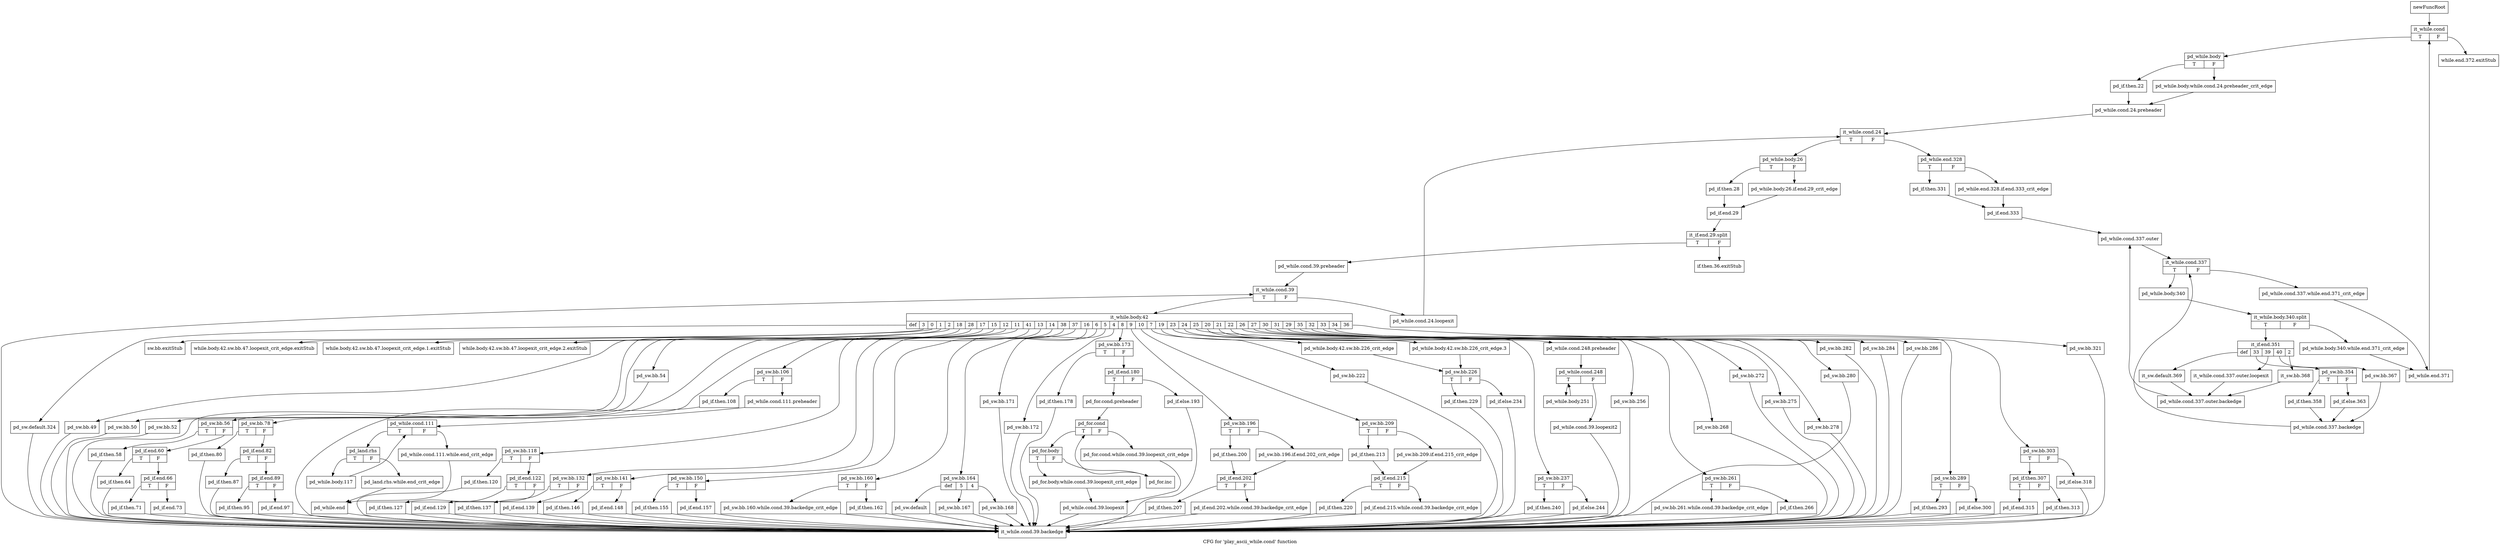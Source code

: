 digraph "CFG for 'play_ascii_while.cond' function" {
	label="CFG for 'play_ascii_while.cond' function";

	Node0x47b8210 [shape=record,label="{newFuncRoot}"];
	Node0x47b8210 -> Node0x47b8440;
	Node0x47b8260 [shape=record,label="{while.end.372.exitStub}"];
	Node0x47b82b0 [shape=record,label="{if.then.36.exitStub}"];
	Node0x47b8300 [shape=record,label="{sw.bb.exitStub}"];
	Node0x47b8350 [shape=record,label="{while.body.42.sw.bb.47.loopexit_crit_edge.exitStub}"];
	Node0x47b83a0 [shape=record,label="{while.body.42.sw.bb.47.loopexit_crit_edge.1.exitStub}"];
	Node0x47b83f0 [shape=record,label="{while.body.42.sw.bb.47.loopexit_crit_edge.2.exitStub}"];
	Node0x47b8440 [shape=record,label="{it_while.cond|{<s0>T|<s1>F}}"];
	Node0x47b8440:s0 -> Node0x47b8490;
	Node0x47b8440:s1 -> Node0x47b8260;
	Node0x47b8490 [shape=record,label="{pd_while.body|{<s0>T|<s1>F}}"];
	Node0x47b8490:s0 -> Node0x47c7e00;
	Node0x47b8490:s1 -> Node0x47c7db0;
	Node0x47c7db0 [shape=record,label="{pd_while.body.while.cond.24.preheader_crit_edge}"];
	Node0x47c7db0 -> Node0x47c7e50;
	Node0x47c7e00 [shape=record,label="{pd_if.then.22}"];
	Node0x47c7e00 -> Node0x47c7e50;
	Node0x47c7e50 [shape=record,label="{pd_while.cond.24.preheader}"];
	Node0x47c7e50 -> Node0x47c7ea0;
	Node0x47c7ea0 [shape=record,label="{it_while.cond.24|{<s0>T|<s1>F}}"];
	Node0x47c7ea0:s0 -> Node0x47e01b0;
	Node0x47c7ea0:s1 -> Node0x47c7ef0;
	Node0x47c7ef0 [shape=record,label="{pd_while.end.328|{<s0>T|<s1>F}}"];
	Node0x47c7ef0:s0 -> Node0x47c7f90;
	Node0x47c7ef0:s1 -> Node0x47c7f40;
	Node0x47c7f40 [shape=record,label="{pd_while.end.328.if.end.333_crit_edge}"];
	Node0x47c7f40 -> Node0x47c7fe0;
	Node0x47c7f90 [shape=record,label="{pd_if.then.331}"];
	Node0x47c7f90 -> Node0x47c7fe0;
	Node0x47c7fe0 [shape=record,label="{pd_if.end.333}"];
	Node0x47c7fe0 -> Node0x47c8030;
	Node0x47c8030 [shape=record,label="{pd_while.cond.337.outer}"];
	Node0x47c8030 -> Node0x47c8080;
	Node0x47c8080 [shape=record,label="{it_while.cond.337|{<s0>T|<s1>F}}"];
	Node0x47c8080:s0 -> Node0x47dfda0;
	Node0x47c8080:s1 -> Node0x47dfd50;
	Node0x47dfd50 [shape=record,label="{pd_while.cond.337.while.end.371_crit_edge}"];
	Node0x47dfd50 -> Node0x47dfe40;
	Node0x47dfda0 [shape=record,label="{pd_while.body.340}"];
	Node0x47dfda0 -> Node0x5753120;
	Node0x5753120 [shape=record,label="{it_while.body.340.split|{<s0>T|<s1>F}}"];
	Node0x5753120:s0 -> Node0x47dfe90;
	Node0x5753120:s1 -> Node0x47dfdf0;
	Node0x47dfdf0 [shape=record,label="{pd_while.body.340.while.end.371_crit_edge}"];
	Node0x47dfdf0 -> Node0x47dfe40;
	Node0x47dfe40 [shape=record,label="{pd_while.end.371}"];
	Node0x47dfe40 -> Node0x47b8440;
	Node0x47dfe90 [shape=record,label="{it_if.end.351|{<s0>def|<s1>33|<s2>39|<s3>40|<s4>2}}"];
	Node0x47dfe90:s0 -> Node0x47e0110;
	Node0x47dfe90:s1 -> Node0x47dffd0;
	Node0x47dfe90:s2 -> Node0x47dff80;
	Node0x47dfe90:s3 -> Node0x47dff30;
	Node0x47dfe90:s4 -> Node0x47dfee0;
	Node0x47dfee0 [shape=record,label="{it_sw.bb.368}"];
	Node0x47dfee0 -> Node0x47e0160;
	Node0x47dff30 [shape=record,label="{pd_sw.bb.367}"];
	Node0x47dff30 -> Node0x47e00c0;
	Node0x47dff80 [shape=record,label="{it_while.cond.337.outer.loopexit}"];
	Node0x47dff80 -> Node0x47e0160;
	Node0x47dffd0 [shape=record,label="{pd_sw.bb.354|{<s0>T|<s1>F}}"];
	Node0x47dffd0:s0 -> Node0x47e0070;
	Node0x47dffd0:s1 -> Node0x47e0020;
	Node0x47e0020 [shape=record,label="{pd_if.else.363}"];
	Node0x47e0020 -> Node0x47e00c0;
	Node0x47e0070 [shape=record,label="{pd_if.then.358}"];
	Node0x47e0070 -> Node0x47e00c0;
	Node0x47e00c0 [shape=record,label="{pd_while.cond.337.backedge}"];
	Node0x47e00c0 -> Node0x47c8080;
	Node0x47e0110 [shape=record,label="{it_sw.default.369}"];
	Node0x47e0110 -> Node0x47e0160;
	Node0x47e0160 [shape=record,label="{pd_while.cond.337.outer.backedge}"];
	Node0x47e0160 -> Node0x47c8030;
	Node0x47e01b0 [shape=record,label="{pd_while.body.26|{<s0>T|<s1>F}}"];
	Node0x47e01b0:s0 -> Node0x47e0250;
	Node0x47e01b0:s1 -> Node0x47e0200;
	Node0x47e0200 [shape=record,label="{pd_while.body.26.if.end.29_crit_edge}"];
	Node0x47e0200 -> Node0x47e02a0;
	Node0x47e0250 [shape=record,label="{pd_if.then.28}"];
	Node0x47e0250 -> Node0x47e02a0;
	Node0x47e02a0 [shape=record,label="{pd_if.end.29}"];
	Node0x47e02a0 -> Node0x577ae60;
	Node0x577ae60 [shape=record,label="{it_if.end.29.split|{<s0>T|<s1>F}}"];
	Node0x577ae60:s0 -> Node0x47e02f0;
	Node0x577ae60:s1 -> Node0x47b82b0;
	Node0x47e02f0 [shape=record,label="{pd_while.cond.39.preheader}"];
	Node0x47e02f0 -> Node0x47e0340;
	Node0x47e0340 [shape=record,label="{it_while.cond.39|{<s0>T|<s1>F}}"];
	Node0x47e0340:s0 -> Node0x47e03e0;
	Node0x47e0340:s1 -> Node0x47e0390;
	Node0x47e0390 [shape=record,label="{pd_while.cond.24.loopexit}"];
	Node0x47e0390 -> Node0x47c7ea0;
	Node0x47e03e0 [shape=record,label="{it_while.body.42|{<s0>def|<s1>3|<s2>0|<s3>1|<s4>2|<s5>18|<s6>28|<s7>17|<s8>15|<s9>12|<s10>11|<s11>41|<s12>13|<s13>14|<s14>38|<s15>37|<s16>16|<s17>6|<s18>5|<s19>4|<s20>8|<s21>9|<s22>10|<s23>7|<s24>19|<s25>23|<s26>24|<s27>25|<s28>20|<s29>21|<s30>22|<s31>26|<s32>27|<s33>30|<s34>31|<s35>29|<s36>35|<s37>32|<s38>33|<s39>34|<s40>36}}"];
	Node0x47e03e0:s0 -> Node0x47e25a0;
	Node0x47e03e0:s1 -> Node0x47b8300;
	Node0x47e03e0:s2 -> Node0x47b8350;
	Node0x47e03e0:s3 -> Node0x47b83a0;
	Node0x47e03e0:s4 -> Node0x47b83f0;
	Node0x47e03e0:s5 -> Node0x47e2550;
	Node0x47e03e0:s6 -> Node0x47e2500;
	Node0x47e03e0:s7 -> Node0x47e24b0;
	Node0x47e03e0:s8 -> Node0x47e2460;
	Node0x47e03e0:s9 -> Node0x47e2230;
	Node0x47e03e0:s10 -> Node0x47e2000;
	Node0x47e03e0:s11 -> Node0x47e1d30;
	Node0x47e03e0:s12 -> Node0x47e1ba0;
	Node0x47e03e0:s13 -> Node0x47e1ab0;
	Node0x47e03e0:s14 -> Node0x47e19c0;
	Node0x47e03e0:s15 -> Node0x47e18d0;
	Node0x47e03e0:s16 -> Node0x47e17e0;
	Node0x47e03e0:s17 -> Node0x47e16a0;
	Node0x47e03e0:s18 -> Node0x47e1650;
	Node0x47e03e0:s19 -> Node0x47e1600;
	Node0x47e03e0:s20 -> Node0x47e1290;
	Node0x47e03e0:s21 -> Node0x47e10b0;
	Node0x47e03e0:s22 -> Node0x47e0ed0;
	Node0x47e03e0:s23 -> Node0x47e0e80;
	Node0x47e03e0:s24 -> Node0x47e0d40;
	Node0x47e03e0:s25 -> Node0x47e0cf0;
	Node0x47e03e0:s26 -> Node0x47e0c00;
	Node0x47e03e0:s27 -> Node0x47e0ac0;
	Node0x47e03e0:s28 -> Node0x47e0a70;
	Node0x47e03e0:s29 -> Node0x47e0980;
	Node0x47e03e0:s30 -> Node0x47e0930;
	Node0x47e03e0:s31 -> Node0x47e08e0;
	Node0x47e03e0:s32 -> Node0x47e0890;
	Node0x47e03e0:s33 -> Node0x47e0840;
	Node0x47e03e0:s34 -> Node0x47e07f0;
	Node0x47e03e0:s35 -> Node0x47e07a0;
	Node0x47e03e0:s36 -> Node0x47e0750;
	Node0x47e03e0:s37 -> Node0x47e0700;
	Node0x47e03e0:s38 -> Node0x47e0610;
	Node0x47e03e0:s39 -> Node0x47e0480;
	Node0x47e03e0:s40 -> Node0x47e0430;
	Node0x47e0430 [shape=record,label="{pd_sw.bb.321}"];
	Node0x47e0430 -> Node0x47e25f0;
	Node0x47e0480 [shape=record,label="{pd_sw.bb.303|{<s0>T|<s1>F}}"];
	Node0x47e0480:s0 -> Node0x47e0520;
	Node0x47e0480:s1 -> Node0x47e04d0;
	Node0x47e04d0 [shape=record,label="{pd_if.else.318}"];
	Node0x47e04d0 -> Node0x47e25f0;
	Node0x47e0520 [shape=record,label="{pd_if.then.307|{<s0>T|<s1>F}}"];
	Node0x47e0520:s0 -> Node0x47e05c0;
	Node0x47e0520:s1 -> Node0x47e0570;
	Node0x47e0570 [shape=record,label="{pd_if.then.313}"];
	Node0x47e0570 -> Node0x47e25f0;
	Node0x47e05c0 [shape=record,label="{pd_if.end.315}"];
	Node0x47e05c0 -> Node0x47e25f0;
	Node0x47e0610 [shape=record,label="{pd_sw.bb.289|{<s0>T|<s1>F}}"];
	Node0x47e0610:s0 -> Node0x47e06b0;
	Node0x47e0610:s1 -> Node0x47e0660;
	Node0x47e0660 [shape=record,label="{pd_if.else.300}"];
	Node0x47e0660 -> Node0x47e25f0;
	Node0x47e06b0 [shape=record,label="{pd_if.then.293}"];
	Node0x47e06b0 -> Node0x47e25f0;
	Node0x47e0700 [shape=record,label="{pd_sw.bb.286}"];
	Node0x47e0700 -> Node0x47e25f0;
	Node0x47e0750 [shape=record,label="{pd_sw.bb.284}"];
	Node0x47e0750 -> Node0x47e25f0;
	Node0x47e07a0 [shape=record,label="{pd_sw.bb.282}"];
	Node0x47e07a0 -> Node0x47e25f0;
	Node0x47e07f0 [shape=record,label="{pd_sw.bb.280}"];
	Node0x47e07f0 -> Node0x47e25f0;
	Node0x47e0840 [shape=record,label="{pd_sw.bb.278}"];
	Node0x47e0840 -> Node0x47e25f0;
	Node0x47e0890 [shape=record,label="{pd_sw.bb.275}"];
	Node0x47e0890 -> Node0x47e25f0;
	Node0x47e08e0 [shape=record,label="{pd_sw.bb.272}"];
	Node0x47e08e0 -> Node0x47e25f0;
	Node0x47e0930 [shape=record,label="{pd_sw.bb.268}"];
	Node0x47e0930 -> Node0x47e25f0;
	Node0x47e0980 [shape=record,label="{pd_sw.bb.261|{<s0>T|<s1>F}}"];
	Node0x47e0980:s0 -> Node0x47e0a20;
	Node0x47e0980:s1 -> Node0x47e09d0;
	Node0x47e09d0 [shape=record,label="{pd_if.then.266}"];
	Node0x47e09d0 -> Node0x47e25f0;
	Node0x47e0a20 [shape=record,label="{pd_sw.bb.261.while.cond.39.backedge_crit_edge}"];
	Node0x47e0a20 -> Node0x47e25f0;
	Node0x47e0a70 [shape=record,label="{pd_sw.bb.256}"];
	Node0x47e0a70 -> Node0x47e25f0;
	Node0x47e0ac0 [shape=record,label="{pd_while.cond.248.preheader}"];
	Node0x47e0ac0 -> Node0x47e0b10;
	Node0x47e0b10 [shape=record,label="{pd_while.cond.248|{<s0>T|<s1>F}}"];
	Node0x47e0b10:s0 -> Node0x47e0bb0;
	Node0x47e0b10:s1 -> Node0x47e0b60;
	Node0x47e0b60 [shape=record,label="{pd_while.cond.39.loopexit2}"];
	Node0x47e0b60 -> Node0x47e25f0;
	Node0x47e0bb0 [shape=record,label="{pd_while.body.251}"];
	Node0x47e0bb0 -> Node0x47e0b10;
	Node0x47e0c00 [shape=record,label="{pd_sw.bb.237|{<s0>T|<s1>F}}"];
	Node0x47e0c00:s0 -> Node0x47e0ca0;
	Node0x47e0c00:s1 -> Node0x47e0c50;
	Node0x47e0c50 [shape=record,label="{pd_if.else.244}"];
	Node0x47e0c50 -> Node0x47e25f0;
	Node0x47e0ca0 [shape=record,label="{pd_if.then.240}"];
	Node0x47e0ca0 -> Node0x47e25f0;
	Node0x47e0cf0 [shape=record,label="{pd_while.body.42.sw.bb.226_crit_edge.3}"];
	Node0x47e0cf0 -> Node0x47e0d90;
	Node0x47e0d40 [shape=record,label="{pd_while.body.42.sw.bb.226_crit_edge}"];
	Node0x47e0d40 -> Node0x47e0d90;
	Node0x47e0d90 [shape=record,label="{pd_sw.bb.226|{<s0>T|<s1>F}}"];
	Node0x47e0d90:s0 -> Node0x47e0e30;
	Node0x47e0d90:s1 -> Node0x47e0de0;
	Node0x47e0de0 [shape=record,label="{pd_if.else.234}"];
	Node0x47e0de0 -> Node0x47e25f0;
	Node0x47e0e30 [shape=record,label="{pd_if.then.229}"];
	Node0x47e0e30 -> Node0x47e25f0;
	Node0x47e0e80 [shape=record,label="{pd_sw.bb.222}"];
	Node0x47e0e80 -> Node0x47e25f0;
	Node0x47e0ed0 [shape=record,label="{pd_sw.bb.209|{<s0>T|<s1>F}}"];
	Node0x47e0ed0:s0 -> Node0x47e0f70;
	Node0x47e0ed0:s1 -> Node0x47e0f20;
	Node0x47e0f20 [shape=record,label="{pd_sw.bb.209.if.end.215_crit_edge}"];
	Node0x47e0f20 -> Node0x47e0fc0;
	Node0x47e0f70 [shape=record,label="{pd_if.then.213}"];
	Node0x47e0f70 -> Node0x47e0fc0;
	Node0x47e0fc0 [shape=record,label="{pd_if.end.215|{<s0>T|<s1>F}}"];
	Node0x47e0fc0:s0 -> Node0x47e1060;
	Node0x47e0fc0:s1 -> Node0x47e1010;
	Node0x47e1010 [shape=record,label="{pd_if.end.215.while.cond.39.backedge_crit_edge}"];
	Node0x47e1010 -> Node0x47e25f0;
	Node0x47e1060 [shape=record,label="{pd_if.then.220}"];
	Node0x47e1060 -> Node0x47e25f0;
	Node0x47e10b0 [shape=record,label="{pd_sw.bb.196|{<s0>T|<s1>F}}"];
	Node0x47e10b0:s0 -> Node0x47e1150;
	Node0x47e10b0:s1 -> Node0x47e1100;
	Node0x47e1100 [shape=record,label="{pd_sw.bb.196.if.end.202_crit_edge}"];
	Node0x47e1100 -> Node0x47e11a0;
	Node0x47e1150 [shape=record,label="{pd_if.then.200}"];
	Node0x47e1150 -> Node0x47e11a0;
	Node0x47e11a0 [shape=record,label="{pd_if.end.202|{<s0>T|<s1>F}}"];
	Node0x47e11a0:s0 -> Node0x47e1240;
	Node0x47e11a0:s1 -> Node0x47e11f0;
	Node0x47e11f0 [shape=record,label="{pd_if.end.202.while.cond.39.backedge_crit_edge}"];
	Node0x47e11f0 -> Node0x47e25f0;
	Node0x47e1240 [shape=record,label="{pd_if.then.207}"];
	Node0x47e1240 -> Node0x47e25f0;
	Node0x47e1290 [shape=record,label="{pd_sw.bb.173|{<s0>T|<s1>F}}"];
	Node0x47e1290:s0 -> Node0x47e15b0;
	Node0x47e1290:s1 -> Node0x47e12e0;
	Node0x47e12e0 [shape=record,label="{pd_if.end.180|{<s0>T|<s1>F}}"];
	Node0x47e12e0:s0 -> Node0x47e1380;
	Node0x47e12e0:s1 -> Node0x47e1330;
	Node0x47e1330 [shape=record,label="{pd_if.else.193}"];
	Node0x47e1330 -> Node0x47e25f0;
	Node0x47e1380 [shape=record,label="{pd_for.cond.preheader}"];
	Node0x47e1380 -> Node0x47e13d0;
	Node0x47e13d0 [shape=record,label="{pd_for.cond|{<s0>T|<s1>F}}"];
	Node0x47e13d0:s0 -> Node0x47e1470;
	Node0x47e13d0:s1 -> Node0x47e1420;
	Node0x47e1420 [shape=record,label="{pd_for.cond.while.cond.39.loopexit_crit_edge}"];
	Node0x47e1420 -> Node0x47e1560;
	Node0x47e1470 [shape=record,label="{pd_for.body|{<s0>T|<s1>F}}"];
	Node0x47e1470:s0 -> Node0x47e1510;
	Node0x47e1470:s1 -> Node0x47e14c0;
	Node0x47e14c0 [shape=record,label="{pd_for.inc}"];
	Node0x47e14c0 -> Node0x47e13d0;
	Node0x47e1510 [shape=record,label="{pd_for.body.while.cond.39.loopexit_crit_edge}"];
	Node0x47e1510 -> Node0x47e1560;
	Node0x47e1560 [shape=record,label="{pd_while.cond.39.loopexit}"];
	Node0x47e1560 -> Node0x47e25f0;
	Node0x47e15b0 [shape=record,label="{pd_if.then.178}"];
	Node0x47e15b0 -> Node0x47e25f0;
	Node0x47e1600 [shape=record,label="{pd_sw.bb.172}"];
	Node0x47e1600 -> Node0x47e25f0;
	Node0x47e1650 [shape=record,label="{pd_sw.bb.171}"];
	Node0x47e1650 -> Node0x47e25f0;
	Node0x47e16a0 [shape=record,label="{pd_sw.bb.164|{<s0>def|<s1>5|<s2>4}}"];
	Node0x47e16a0:s0 -> Node0x47e1790;
	Node0x47e16a0:s1 -> Node0x47e1740;
	Node0x47e16a0:s2 -> Node0x47e16f0;
	Node0x47e16f0 [shape=record,label="{pd_sw.bb.168}"];
	Node0x47e16f0 -> Node0x47e25f0;
	Node0x47e1740 [shape=record,label="{pd_sw.bb.167}"];
	Node0x47e1740 -> Node0x47e25f0;
	Node0x47e1790 [shape=record,label="{pd_sw.default}"];
	Node0x47e1790 -> Node0x47e25f0;
	Node0x47e17e0 [shape=record,label="{pd_sw.bb.160|{<s0>T|<s1>F}}"];
	Node0x47e17e0:s0 -> Node0x47e1880;
	Node0x47e17e0:s1 -> Node0x47e1830;
	Node0x47e1830 [shape=record,label="{pd_if.then.162}"];
	Node0x47e1830 -> Node0x47e25f0;
	Node0x47e1880 [shape=record,label="{pd_sw.bb.160.while.cond.39.backedge_crit_edge}"];
	Node0x47e1880 -> Node0x47e25f0;
	Node0x47e18d0 [shape=record,label="{pd_sw.bb.150|{<s0>T|<s1>F}}"];
	Node0x47e18d0:s0 -> Node0x47e1970;
	Node0x47e18d0:s1 -> Node0x47e1920;
	Node0x47e1920 [shape=record,label="{pd_if.end.157}"];
	Node0x47e1920 -> Node0x47e25f0;
	Node0x47e1970 [shape=record,label="{pd_if.then.155}"];
	Node0x47e1970 -> Node0x47e25f0;
	Node0x47e19c0 [shape=record,label="{pd_sw.bb.141|{<s0>T|<s1>F}}"];
	Node0x47e19c0:s0 -> Node0x47e1a60;
	Node0x47e19c0:s1 -> Node0x47e1a10;
	Node0x47e1a10 [shape=record,label="{pd_if.end.148}"];
	Node0x47e1a10 -> Node0x47e25f0;
	Node0x47e1a60 [shape=record,label="{pd_if.then.146}"];
	Node0x47e1a60 -> Node0x47e25f0;
	Node0x47e1ab0 [shape=record,label="{pd_sw.bb.132|{<s0>T|<s1>F}}"];
	Node0x47e1ab0:s0 -> Node0x47e1b50;
	Node0x47e1ab0:s1 -> Node0x47e1b00;
	Node0x47e1b00 [shape=record,label="{pd_if.end.139}"];
	Node0x47e1b00 -> Node0x47e25f0;
	Node0x47e1b50 [shape=record,label="{pd_if.then.137}"];
	Node0x47e1b50 -> Node0x47e25f0;
	Node0x47e1ba0 [shape=record,label="{pd_sw.bb.118|{<s0>T|<s1>F}}"];
	Node0x47e1ba0:s0 -> Node0x47e1ce0;
	Node0x47e1ba0:s1 -> Node0x47e1bf0;
	Node0x47e1bf0 [shape=record,label="{pd_if.end.122|{<s0>T|<s1>F}}"];
	Node0x47e1bf0:s0 -> Node0x47e1c90;
	Node0x47e1bf0:s1 -> Node0x47e1c40;
	Node0x47e1c40 [shape=record,label="{pd_if.end.129}"];
	Node0x47e1c40 -> Node0x47e25f0;
	Node0x47e1c90 [shape=record,label="{pd_if.then.127}"];
	Node0x47e1c90 -> Node0x47e25f0;
	Node0x47e1ce0 [shape=record,label="{pd_if.then.120}"];
	Node0x47e1ce0 -> Node0x47e25f0;
	Node0x47e1d30 [shape=record,label="{pd_sw.bb.106|{<s0>T|<s1>F}}"];
	Node0x47e1d30:s0 -> Node0x47e1fb0;
	Node0x47e1d30:s1 -> Node0x47e1d80;
	Node0x47e1d80 [shape=record,label="{pd_while.cond.111.preheader}"];
	Node0x47e1d80 -> Node0x47e1dd0;
	Node0x47e1dd0 [shape=record,label="{pd_while.cond.111|{<s0>T|<s1>F}}"];
	Node0x47e1dd0:s0 -> Node0x47e1e70;
	Node0x47e1dd0:s1 -> Node0x47e1e20;
	Node0x47e1e20 [shape=record,label="{pd_while.cond.111.while.end_crit_edge}"];
	Node0x47e1e20 -> Node0x47e1f10;
	Node0x47e1e70 [shape=record,label="{pd_land.rhs|{<s0>T|<s1>F}}"];
	Node0x47e1e70:s0 -> Node0x47e1f60;
	Node0x47e1e70:s1 -> Node0x47e1ec0;
	Node0x47e1ec0 [shape=record,label="{pd_land.rhs.while.end_crit_edge}"];
	Node0x47e1ec0 -> Node0x47e1f10;
	Node0x47e1f10 [shape=record,label="{pd_while.end}"];
	Node0x47e1f10 -> Node0x47e25f0;
	Node0x47e1f60 [shape=record,label="{pd_while.body.117}"];
	Node0x47e1f60 -> Node0x47e1dd0;
	Node0x47e1fb0 [shape=record,label="{pd_if.then.108}"];
	Node0x47e1fb0 -> Node0x47e25f0;
	Node0x47e2000 [shape=record,label="{pd_sw.bb.78|{<s0>T|<s1>F}}"];
	Node0x47e2000:s0 -> Node0x47e21e0;
	Node0x47e2000:s1 -> Node0x47e2050;
	Node0x47e2050 [shape=record,label="{pd_if.end.82|{<s0>T|<s1>F}}"];
	Node0x47e2050:s0 -> Node0x47e2190;
	Node0x47e2050:s1 -> Node0x47e20a0;
	Node0x47e20a0 [shape=record,label="{pd_if.end.89|{<s0>T|<s1>F}}"];
	Node0x47e20a0:s0 -> Node0x47e2140;
	Node0x47e20a0:s1 -> Node0x47e20f0;
	Node0x47e20f0 [shape=record,label="{pd_if.end.97}"];
	Node0x47e20f0 -> Node0x47e25f0;
	Node0x47e2140 [shape=record,label="{pd_if.then.95}"];
	Node0x47e2140 -> Node0x47e25f0;
	Node0x47e2190 [shape=record,label="{pd_if.then.87}"];
	Node0x47e2190 -> Node0x47e25f0;
	Node0x47e21e0 [shape=record,label="{pd_if.then.80}"];
	Node0x47e21e0 -> Node0x47e25f0;
	Node0x47e2230 [shape=record,label="{pd_sw.bb.56|{<s0>T|<s1>F}}"];
	Node0x47e2230:s0 -> Node0x47e2410;
	Node0x47e2230:s1 -> Node0x47e2280;
	Node0x47e2280 [shape=record,label="{pd_if.end.60|{<s0>T|<s1>F}}"];
	Node0x47e2280:s0 -> Node0x47e23c0;
	Node0x47e2280:s1 -> Node0x47e22d0;
	Node0x47e22d0 [shape=record,label="{pd_if.end.66|{<s0>T|<s1>F}}"];
	Node0x47e22d0:s0 -> Node0x47e2370;
	Node0x47e22d0:s1 -> Node0x47e2320;
	Node0x47e2320 [shape=record,label="{pd_if.end.73}"];
	Node0x47e2320 -> Node0x47e25f0;
	Node0x47e2370 [shape=record,label="{pd_if.then.71}"];
	Node0x47e2370 -> Node0x47e25f0;
	Node0x47e23c0 [shape=record,label="{pd_if.then.64}"];
	Node0x47e23c0 -> Node0x47e25f0;
	Node0x47e2410 [shape=record,label="{pd_if.then.58}"];
	Node0x47e2410 -> Node0x47e25f0;
	Node0x47e2460 [shape=record,label="{pd_sw.bb.54}"];
	Node0x47e2460 -> Node0x47e25f0;
	Node0x47e24b0 [shape=record,label="{pd_sw.bb.52}"];
	Node0x47e24b0 -> Node0x47e25f0;
	Node0x47e2500 [shape=record,label="{pd_sw.bb.50}"];
	Node0x47e2500 -> Node0x47e25f0;
	Node0x47e2550 [shape=record,label="{pd_sw.bb.49}"];
	Node0x47e2550 -> Node0x47e25f0;
	Node0x47e25a0 [shape=record,label="{pd_sw.default.324}"];
	Node0x47e25a0 -> Node0x47e25f0;
	Node0x47e25f0 [shape=record,label="{it_while.cond.39.backedge}"];
	Node0x47e25f0 -> Node0x47e0340;
}
